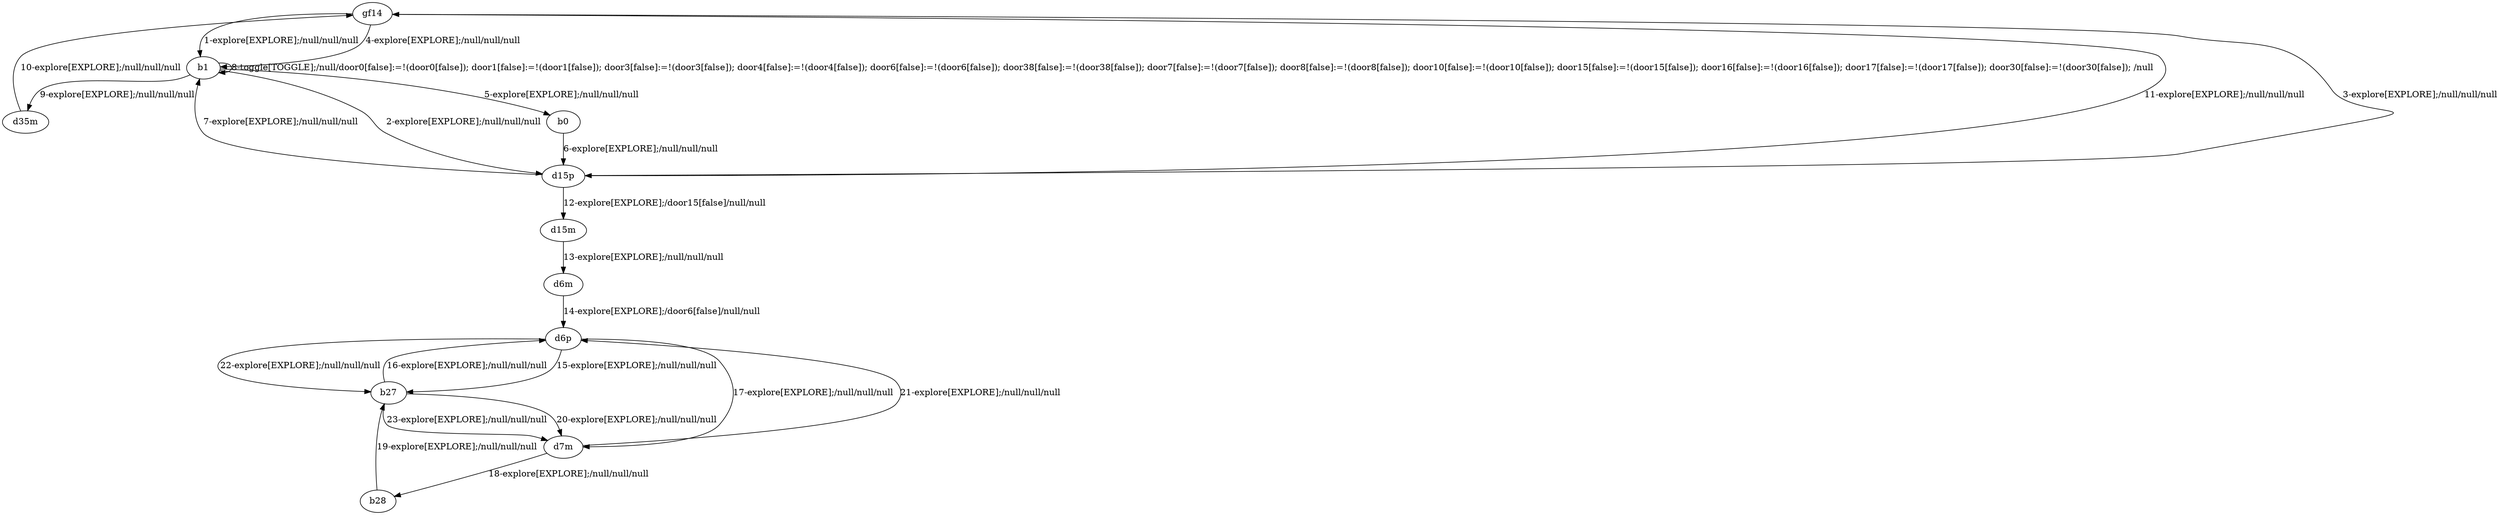 # Total number of goals covered by this test: 5
# b28 --> b27
# b27 --> d7m
# d6p --> b27
# d7m --> b28
# b27 --> d6p

digraph g {
"gf14" -> "b1" [label = "1-explore[EXPLORE];/null/null/null"];
"b1" -> "d15p" [label = "2-explore[EXPLORE];/null/null/null"];
"d15p" -> "gf14" [label = "3-explore[EXPLORE];/null/null/null"];
"gf14" -> "b1" [label = "4-explore[EXPLORE];/null/null/null"];
"b1" -> "b0" [label = "5-explore[EXPLORE];/null/null/null"];
"b0" -> "d15p" [label = "6-explore[EXPLORE];/null/null/null"];
"d15p" -> "b1" [label = "7-explore[EXPLORE];/null/null/null"];
"b1" -> "b1" [label = "8-toggle[TOGGLE];/null/door0[false]:=!(door0[false]); door1[false]:=!(door1[false]); door3[false]:=!(door3[false]); door4[false]:=!(door4[false]); door6[false]:=!(door6[false]); door38[false]:=!(door38[false]); door7[false]:=!(door7[false]); door8[false]:=!(door8[false]); door10[false]:=!(door10[false]); door15[false]:=!(door15[false]); door16[false]:=!(door16[false]); door17[false]:=!(door17[false]); door30[false]:=!(door30[false]); /null"];
"b1" -> "d35m" [label = "9-explore[EXPLORE];/null/null/null"];
"d35m" -> "gf14" [label = "10-explore[EXPLORE];/null/null/null"];
"gf14" -> "d15p" [label = "11-explore[EXPLORE];/null/null/null"];
"d15p" -> "d15m" [label = "12-explore[EXPLORE];/door15[false]/null/null"];
"d15m" -> "d6m" [label = "13-explore[EXPLORE];/null/null/null"];
"d6m" -> "d6p" [label = "14-explore[EXPLORE];/door6[false]/null/null"];
"d6p" -> "b27" [label = "15-explore[EXPLORE];/null/null/null"];
"b27" -> "d6p" [label = "16-explore[EXPLORE];/null/null/null"];
"d6p" -> "d7m" [label = "17-explore[EXPLORE];/null/null/null"];
"d7m" -> "b28" [label = "18-explore[EXPLORE];/null/null/null"];
"b28" -> "b27" [label = "19-explore[EXPLORE];/null/null/null"];
"b27" -> "d7m" [label = "20-explore[EXPLORE];/null/null/null"];
"d7m" -> "d6p" [label = "21-explore[EXPLORE];/null/null/null"];
"d6p" -> "b27" [label = "22-explore[EXPLORE];/null/null/null"];
"b27" -> "d7m" [label = "23-explore[EXPLORE];/null/null/null"];
}